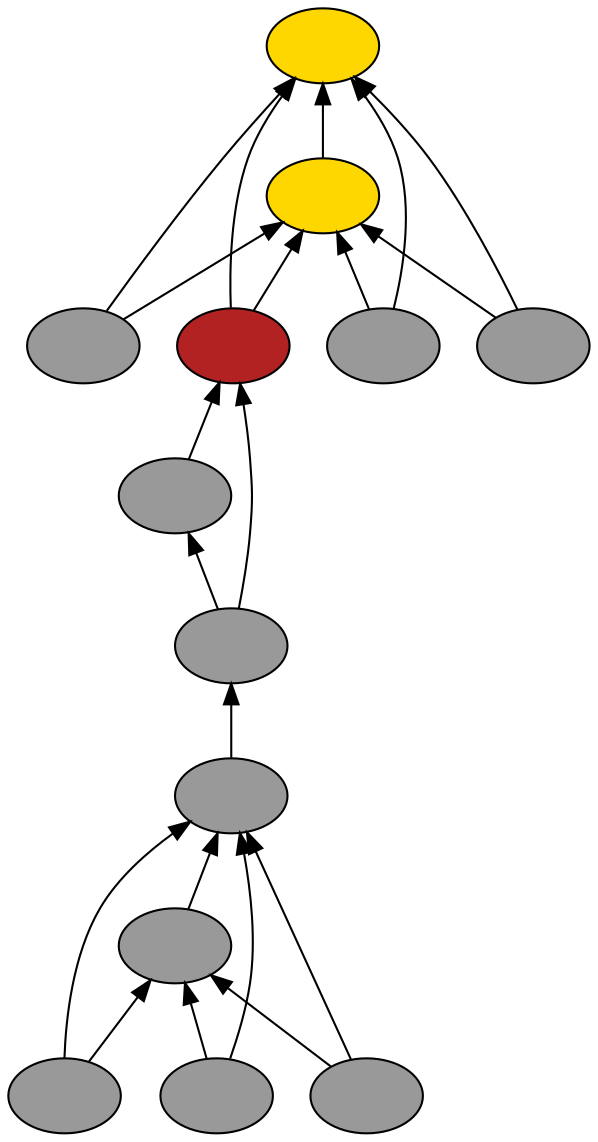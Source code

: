 digraph {
rankdir=BT
fontsize=24
subgraph clster1 {
subgraph clster2 {
"44708496"["fillcolor"="grey60" "fontsize"="24" "label"="" "shape"="ellipse" "style"="filled" ]
"52341248"["fillcolor"="grey60" "fontsize"="24" "label"="" "shape"="ellipse" "style"="filled" ]
"45671424"["fillcolor"="grey60" "fontsize"="24" "label"="" "shape"="ellipse" "style"="filled" ]
"44783120"["fillcolor"="grey60" "fontsize"="24" "label"="" "shape"="ellipse" "style"="filled" ]
"49423840"["fillcolor"="grey60" "fontsize"="24" "label"="" "shape"="ellipse" "style"="filled" ]
}

subgraph clster3 {
"39368448"["fillcolor"="gold" "fontsize"="24" "label"="" "shape"="ellipse" "style"="filled" ]
"41866000"["fillcolor"="gold" "fontsize"="24" "label"="" "shape"="ellipse" "style"="filled" ]
"41425952"["fillcolor"="grey60" "fontsize"="24" "label"="" "shape"="ellipse" "style"="filled" ]
"42065808"["fillcolor"="firebrick" "fontsize"="24" "label"="" "shape"="ellipse" "style"="filled" ]
"41862880"["fillcolor"="grey60" "fontsize"="24" "label"="" "shape"="ellipse" "style"="filled" ]
"41891216"["fillcolor"="grey60" "fontsize"="24" "label"="" "shape"="ellipse" "style"="filled" ]
"40466096"["fillcolor"="grey60" "fontsize"="24" "label"="" "shape"="ellipse" "style"="filled" ]
"44684320"["fillcolor"="grey60" "fontsize"="24" "label"="" "shape"="ellipse" "style"="filled" ]
}

}

"41425952" -> "39368448"["arrowhead"="normal" "color"="black" "constraint"="true" "style"="solid" ]
"41425952" -> "41866000"["arrowhead"="normal" "color"="black" "constraint"="true" "style"="solid" ]
"42065808" -> "39368448"["arrowhead"="normal" "color"="black" "constraint"="true" "style"="solid" ]
"42065808" -> "41866000"["arrowhead"="normal" "color"="black" "constraint"="true" "style"="solid" ]
"41891216" -> "42065808"["arrowhead"="normal" "color"="black" "constraint"="true" "style"="solid" ]
"41891216" -> "41862880"["arrowhead"="normal" "color"="black" "constraint"="true" "style"="solid" ]
"44708496" -> "41891216"["arrowhead"="normal" "color"="black" "constraint"="true" "style"="solid" ]
"41862880" -> "42065808"["arrowhead"="normal" "color"="black" "constraint"="true" "style"="solid" ]
"40466096" -> "39368448"["arrowhead"="normal" "color"="black" "constraint"="true" "style"="solid" ]
"40466096" -> "41866000"["arrowhead"="normal" "color"="black" "constraint"="true" "style"="solid" ]
"44684320" -> "39368448"["arrowhead"="normal" "color"="black" "constraint"="true" "style"="solid" ]
"44684320" -> "41866000"["arrowhead"="normal" "color"="black" "constraint"="true" "style"="solid" ]
"41866000" -> "39368448"["arrowhead"="normal" "color"="black" "constraint"="true" "style"="solid" ]
"45671424" -> "44708496"["arrowhead"="normal" "color"="black" "constraint"="true" "style"="solid" ]
"45671424" -> "52341248"["arrowhead"="normal" "color"="black" "constraint"="true" "style"="solid" ]
"44783120" -> "44708496"["arrowhead"="normal" "color"="black" "constraint"="true" "style"="solid" ]
"44783120" -> "52341248"["arrowhead"="normal" "color"="black" "constraint"="true" "style"="solid" ]
"49423840" -> "44708496"["arrowhead"="normal" "color"="black" "constraint"="true" "style"="solid" ]
"49423840" -> "52341248"["arrowhead"="normal" "color"="black" "constraint"="true" "style"="solid" ]
"52341248" -> "44708496"["arrowhead"="normal" "color"="black" "constraint"="true" "style"="solid" ]

}